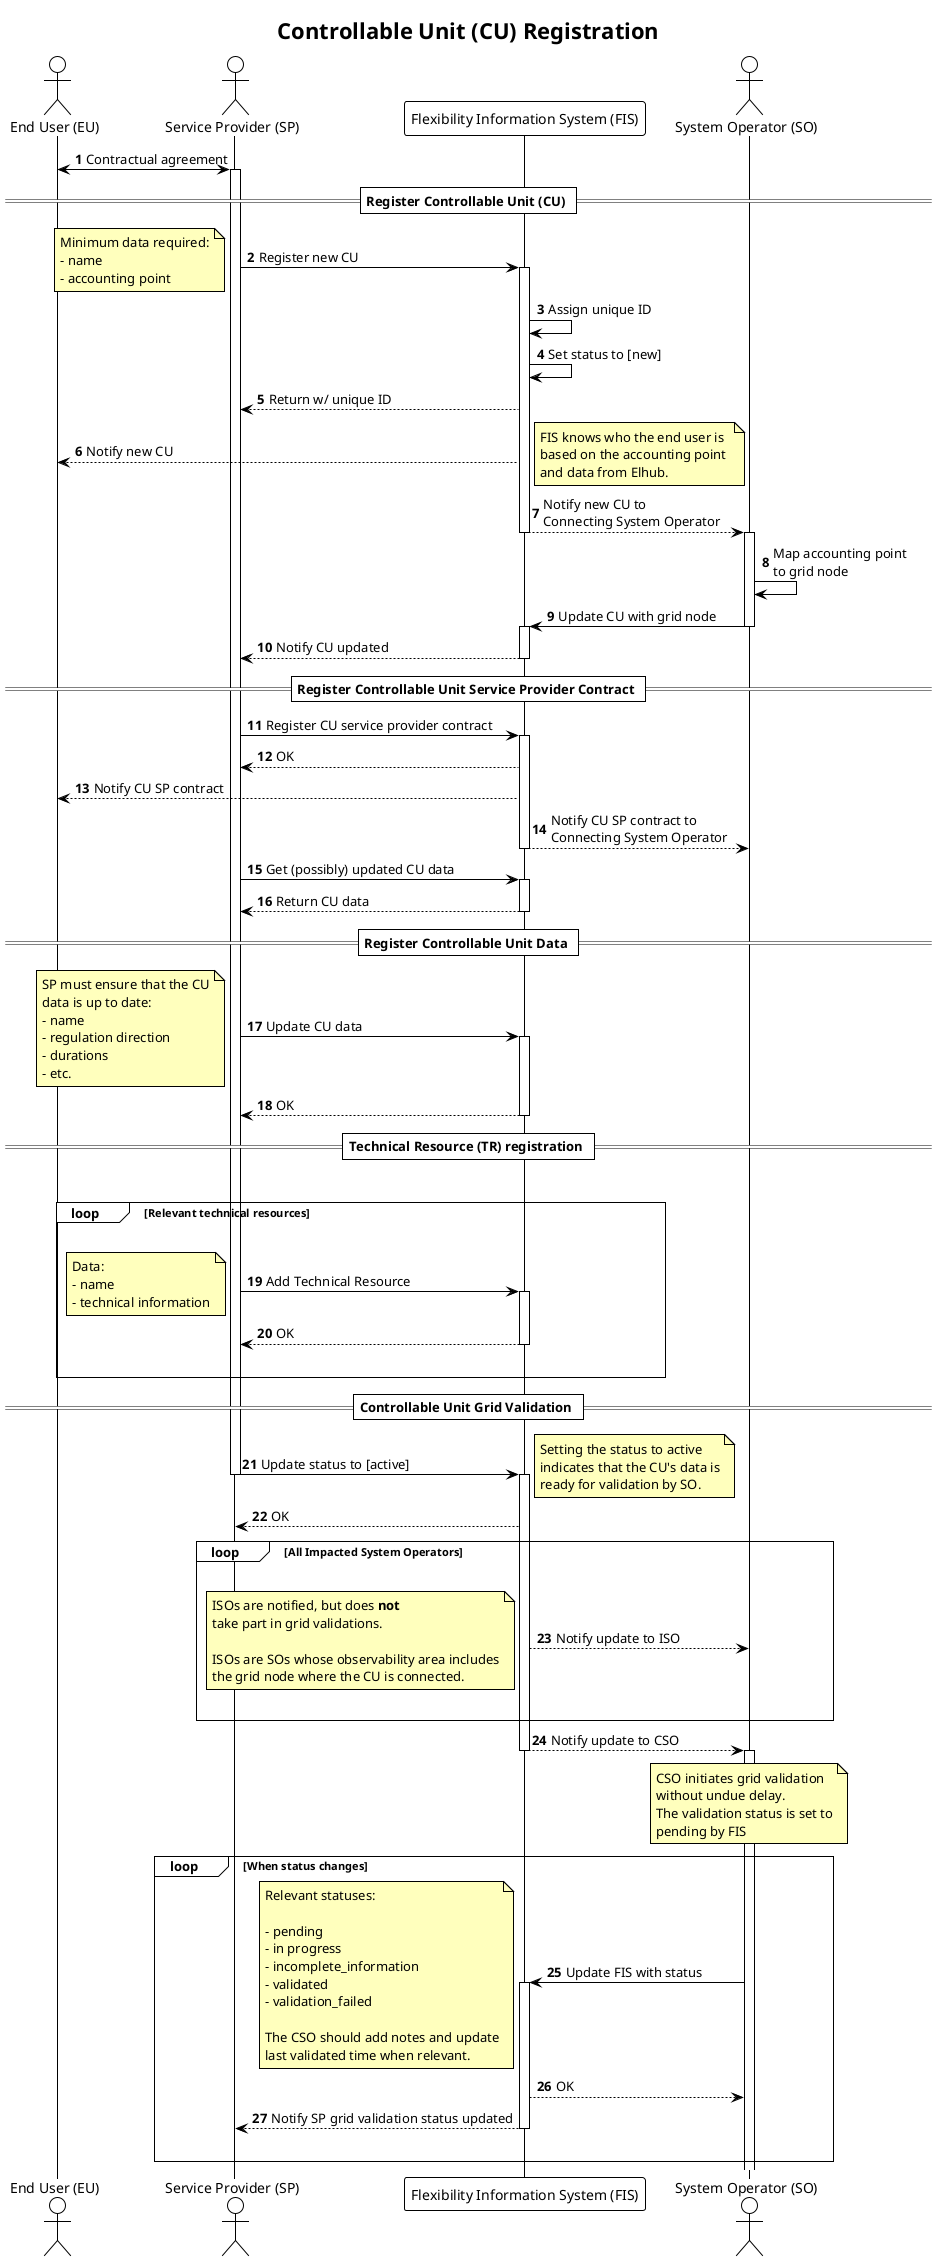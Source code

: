@startuml controllable_unit_registration
!theme plain

title Controllable Unit (CU) Registration

autonumber
skinparam note {
    BackgroundColor #FFFFBD
}

actor "End User (EU)" AS EU
actor "Service Provider (SP)" as SP
participant "Flexibility Information System (FIS)" as FIS
actor "System Operator (SO)" as SO

EU <-> SP: Contractual agreement
activate SP

== Register Controllable Unit (CU) ==

SP -> FIS: Register new CU
note left
    Minimum data required:
    - name
    - accounting point
end note

activate FIS
FIS -> FIS: Assign unique ID
FIS -> FIS: Set status to [new]
FIS --> SP: Return w/ unique ID
FIS --> EU : Notify new CU
note right
    FIS knows who the end user is
    based on the accounting point 
    and data from Elhub.
end note
FIS --> SO: Notify new CU to\nConnecting System Operator
deactivate FIS

activate SO
SO -> SO: Map accounting point \nto grid node
SO -> FIS: Update CU with grid node
deactivate SO
activate FIS
FIS --> SP: Notify CU updated
deactivate FIS

== Register Controllable Unit Service Provider Contract ==

SP -> FIS: Register CU service provider contract
activate FIS
FIS --> SP: OK
FIS --> EU : Notify CU SP contract
FIS --> SO: Notify CU SP contract to\nConnecting System Operator
deactivate FIS

SP -> FIS: Get (possibly) updated CU data
activate FIS
FIS --> SP: Return CU data
deactivate FIS

== Register Controllable Unit Data ==

SP -> FIS: Update CU data
note left
    SP must ensure that the CU
    data is up to date:
    - name
    - regulation direction
    - durations
    - etc.
end note
activate FIS
FIS --> SP: OK
deactivate FIS

== Technical Resource (TR) registration ==

'There is no reference to technical resource in the ACER document
'but ref to existing definitions ‘demand unit’ means an indivisible set of installations containing equipment which can be actively controlled by a demand facility
'owner or by a CDSO, either individually or commonly as part of demand agregation through a third party to provide demand response services
'to relevant system operators and relevant TSOs  or is a V1G electric vehicle and associated V1G electric vehicle supply equipment,
'power-to-gas demand unit or heat-pump.

loop For each relevant TR of the CU

loop Relevant technical resources
    |||
    SP -> FIS: Add Technical Resource
    note left
        Data:
        - name
        - technical information
    end note
    activate FIS
    FIS --> SP: OK
    deactivate FIS
    |||
end

== Controllable Unit Grid Validation ==

SP -> FIS: Update status to [active]
deactivate SP
activate FIS
note right
    Setting the status to active
    indicates that the CU's data is
    ready for validation by SO.
end note
FIS --> SP: OK

loop All Impacted System Operators
    |||
    FIS --> SO: Notify update to ISO
    note left
        ISOs are notified, but does <b>not</b>
        take part in grid validations.

        ISOs are SOs whose observability area includes
        the grid node where the CU is connected.
    end note
    |||
end

FIS --> SO: Notify update to CSO
deactivate FIS
activate SO

note over SO
    CSO initiates grid validation
    without undue delay.
    The validation status is set to
    pending by FIS
end note
loop When status changes
    SO -> FIS: Update FIS with status
    note left
        Relevant statuses:

        - pending
        - in progress
        - incomplete_information
        - validated
        - validation_failed

        The CSO should add notes and update
        last validated time when relevant.
    end note
    activate FIS
    FIS --> SO: OK
    FIS --> SP: Notify SP grid validation status updated
    deactivate FIS
    |||
end


@enduml
